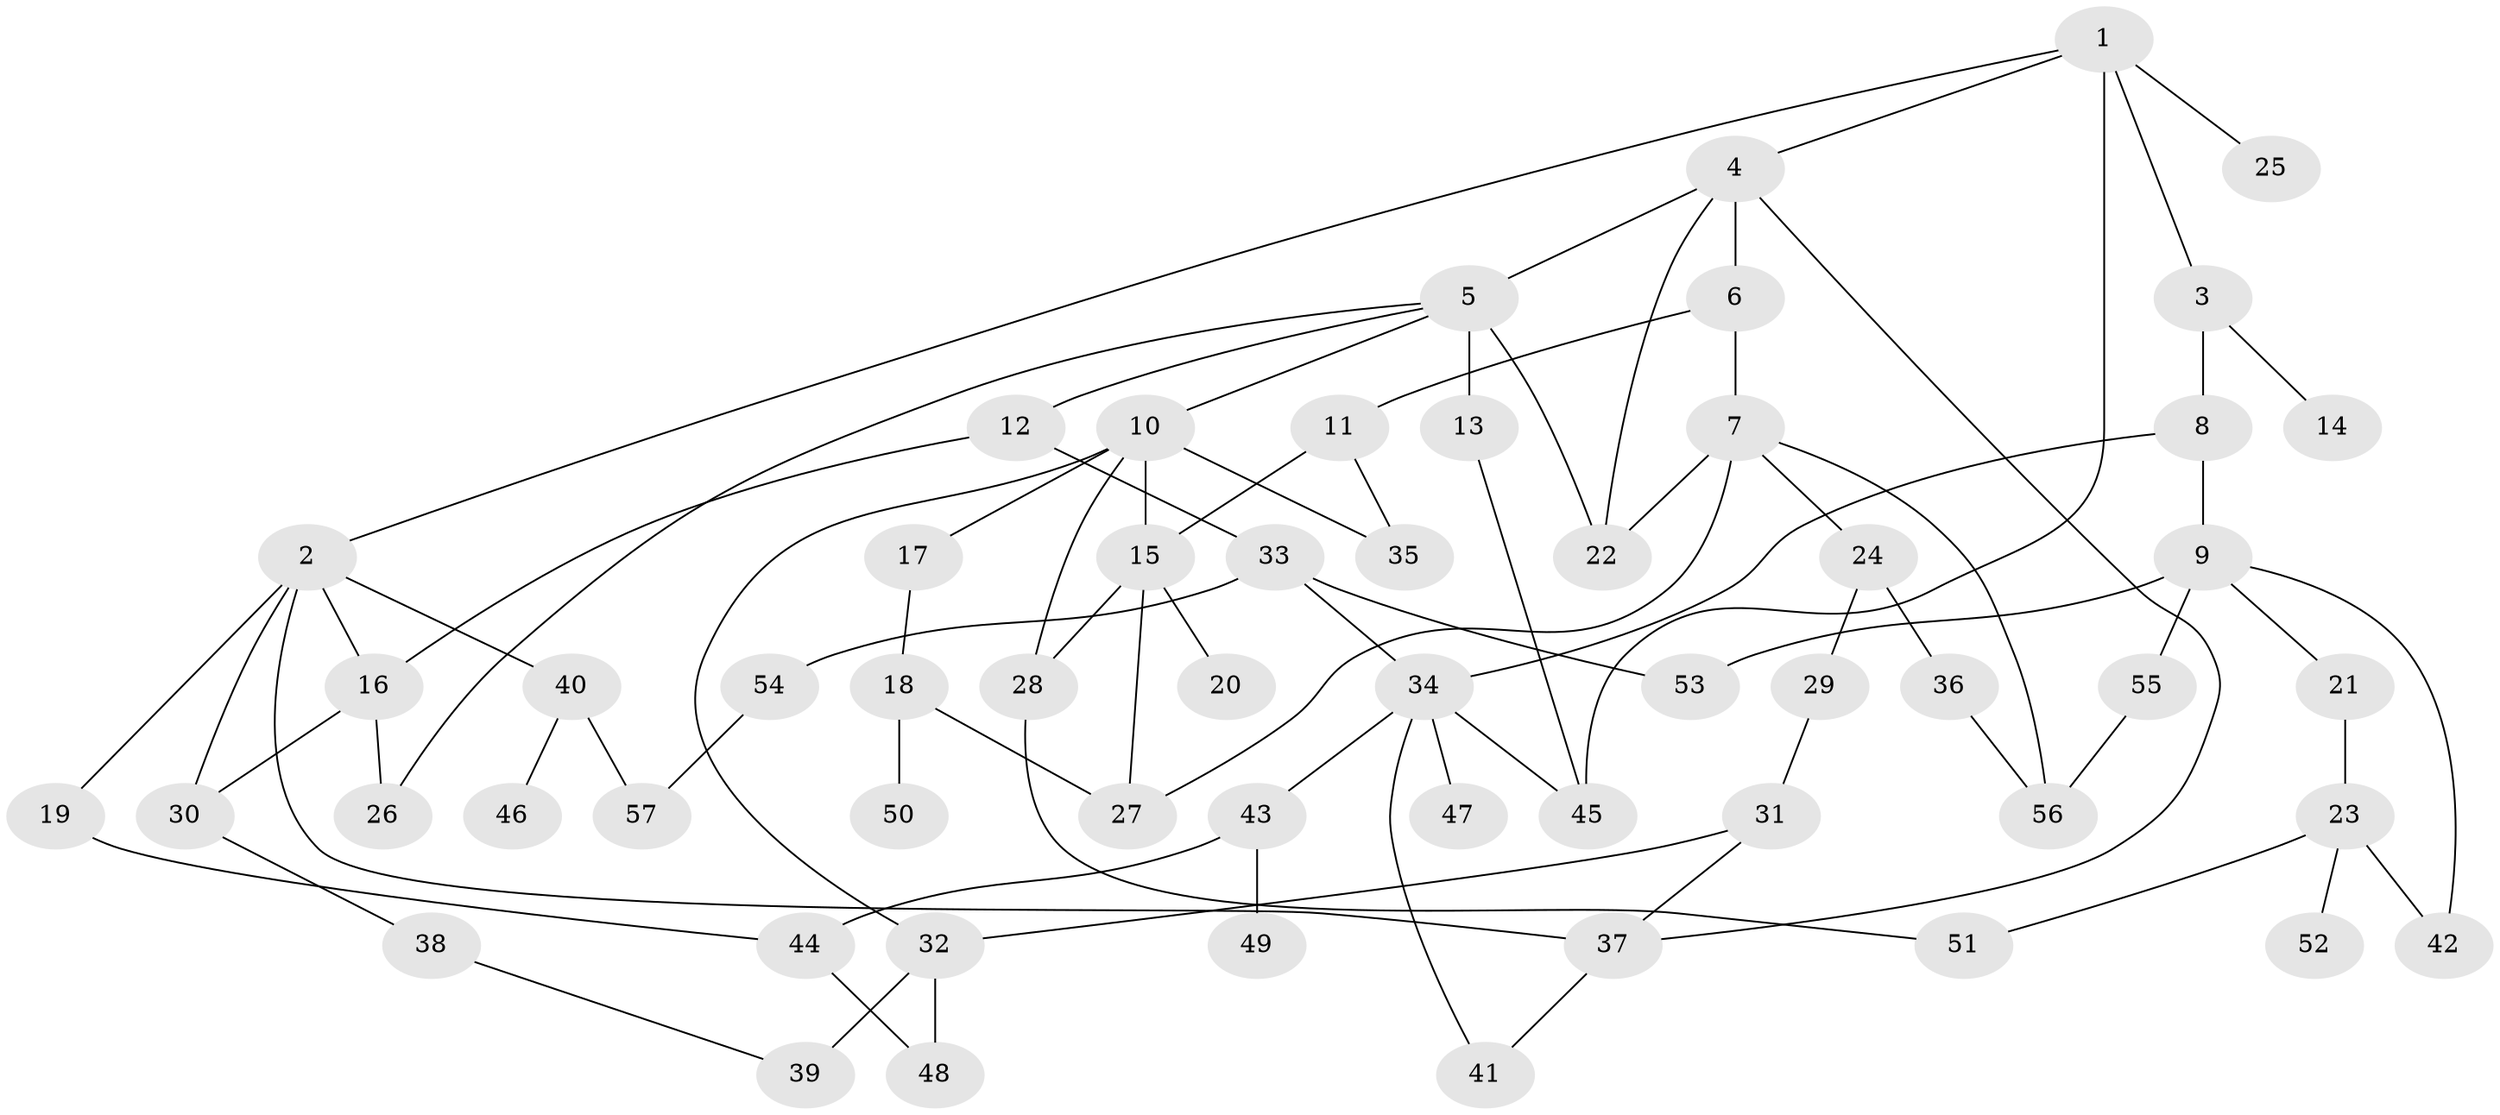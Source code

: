 // original degree distribution, {6: 0.028368794326241134, 3: 0.1276595744680851, 4: 0.09219858156028368, 5: 0.07801418439716312, 2: 0.3262411347517731, 1: 0.3404255319148936, 7: 0.0070921985815602835}
// Generated by graph-tools (version 1.1) at 2025/48/03/04/25 22:48:54]
// undirected, 57 vertices, 82 edges
graph export_dot {
  node [color=gray90,style=filled];
  1;
  2;
  3;
  4;
  5;
  6;
  7;
  8;
  9;
  10;
  11;
  12;
  13;
  14;
  15;
  16;
  17;
  18;
  19;
  20;
  21;
  22;
  23;
  24;
  25;
  26;
  27;
  28;
  29;
  30;
  31;
  32;
  33;
  34;
  35;
  36;
  37;
  38;
  39;
  40;
  41;
  42;
  43;
  44;
  45;
  46;
  47;
  48;
  49;
  50;
  51;
  52;
  53;
  54;
  55;
  56;
  57;
  1 -- 2 [weight=1.0];
  1 -- 3 [weight=1.0];
  1 -- 4 [weight=1.0];
  1 -- 25 [weight=1.0];
  1 -- 45 [weight=1.0];
  2 -- 16 [weight=1.0];
  2 -- 19 [weight=1.0];
  2 -- 30 [weight=1.0];
  2 -- 37 [weight=1.0];
  2 -- 40 [weight=1.0];
  3 -- 8 [weight=1.0];
  3 -- 14 [weight=1.0];
  4 -- 5 [weight=1.0];
  4 -- 6 [weight=1.0];
  4 -- 22 [weight=1.0];
  4 -- 37 [weight=1.0];
  5 -- 10 [weight=1.0];
  5 -- 12 [weight=1.0];
  5 -- 13 [weight=3.0];
  5 -- 22 [weight=1.0];
  5 -- 26 [weight=1.0];
  6 -- 7 [weight=1.0];
  6 -- 11 [weight=3.0];
  7 -- 22 [weight=1.0];
  7 -- 24 [weight=1.0];
  7 -- 27 [weight=1.0];
  7 -- 56 [weight=1.0];
  8 -- 9 [weight=1.0];
  8 -- 34 [weight=1.0];
  9 -- 21 [weight=1.0];
  9 -- 42 [weight=1.0];
  9 -- 53 [weight=1.0];
  9 -- 55 [weight=1.0];
  10 -- 15 [weight=1.0];
  10 -- 17 [weight=1.0];
  10 -- 28 [weight=1.0];
  10 -- 32 [weight=1.0];
  10 -- 35 [weight=1.0];
  11 -- 15 [weight=1.0];
  11 -- 35 [weight=1.0];
  12 -- 16 [weight=1.0];
  12 -- 33 [weight=1.0];
  13 -- 45 [weight=1.0];
  15 -- 20 [weight=4.0];
  15 -- 27 [weight=1.0];
  15 -- 28 [weight=1.0];
  16 -- 26 [weight=1.0];
  16 -- 30 [weight=1.0];
  17 -- 18 [weight=1.0];
  18 -- 27 [weight=1.0];
  18 -- 50 [weight=1.0];
  19 -- 44 [weight=1.0];
  21 -- 23 [weight=1.0];
  23 -- 42 [weight=1.0];
  23 -- 51 [weight=1.0];
  23 -- 52 [weight=1.0];
  24 -- 29 [weight=1.0];
  24 -- 36 [weight=1.0];
  28 -- 51 [weight=1.0];
  29 -- 31 [weight=2.0];
  30 -- 38 [weight=1.0];
  31 -- 32 [weight=1.0];
  31 -- 37 [weight=1.0];
  32 -- 39 [weight=2.0];
  32 -- 48 [weight=1.0];
  33 -- 34 [weight=1.0];
  33 -- 53 [weight=1.0];
  33 -- 54 [weight=1.0];
  34 -- 41 [weight=1.0];
  34 -- 43 [weight=1.0];
  34 -- 45 [weight=1.0];
  34 -- 47 [weight=1.0];
  36 -- 56 [weight=1.0];
  37 -- 41 [weight=1.0];
  38 -- 39 [weight=1.0];
  40 -- 46 [weight=1.0];
  40 -- 57 [weight=1.0];
  43 -- 44 [weight=2.0];
  43 -- 49 [weight=1.0];
  44 -- 48 [weight=1.0];
  54 -- 57 [weight=1.0];
  55 -- 56 [weight=1.0];
}
